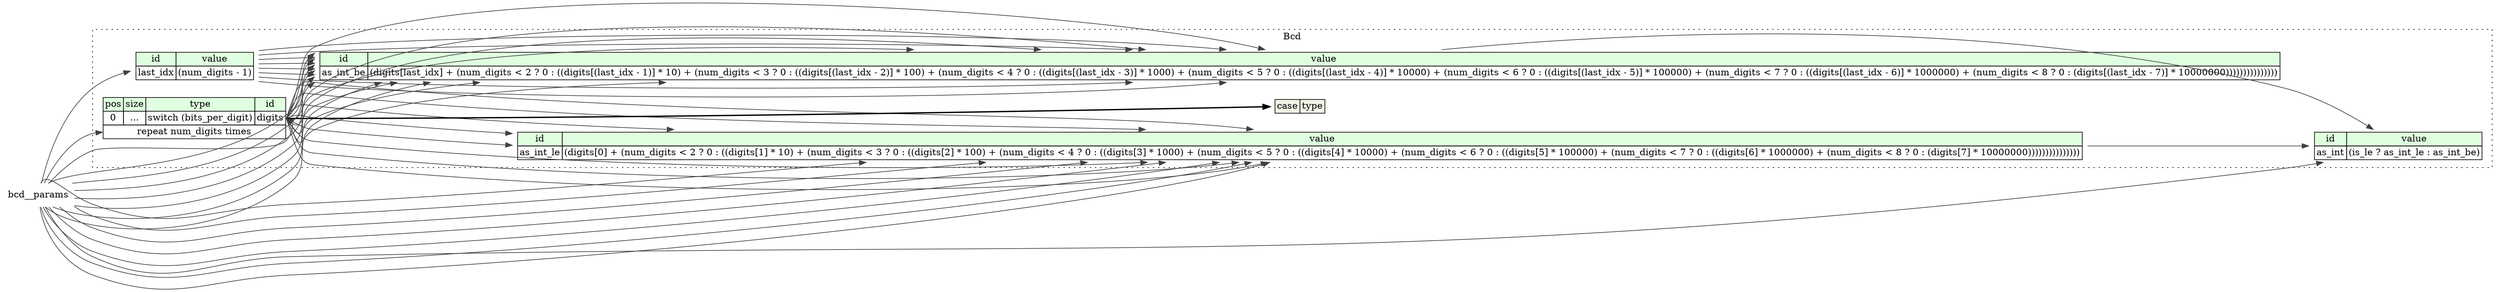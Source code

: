digraph {
	rankdir=LR;
	node [shape=plaintext];
	subgraph cluster__bcd {
		label="Bcd";
		graph[style=dotted];

		bcd__seq [label=<<TABLE BORDER="0" CELLBORDER="1" CELLSPACING="0">
			<TR><TD BGCOLOR="#E0FFE0">pos</TD><TD BGCOLOR="#E0FFE0">size</TD><TD BGCOLOR="#E0FFE0">type</TD><TD BGCOLOR="#E0FFE0">id</TD></TR>
			<TR><TD PORT="digits_pos">0</TD><TD PORT="digits_size">...</TD><TD>switch (bits_per_digit)</TD><TD PORT="digits_type">digits</TD></TR>
			<TR><TD COLSPAN="4" PORT="digits__repeat">repeat num_digits times</TD></TR>
		</TABLE>>];
		bcd__inst__as_int [label=<<TABLE BORDER="0" CELLBORDER="1" CELLSPACING="0">
			<TR><TD BGCOLOR="#E0FFE0">id</TD><TD BGCOLOR="#E0FFE0">value</TD></TR>
			<TR><TD>as_int</TD><TD>(is_le ? as_int_le : as_int_be)</TD></TR>
		</TABLE>>];
		bcd__inst__as_int_le [label=<<TABLE BORDER="0" CELLBORDER="1" CELLSPACING="0">
			<TR><TD BGCOLOR="#E0FFE0">id</TD><TD BGCOLOR="#E0FFE0">value</TD></TR>
			<TR><TD>as_int_le</TD><TD>(digits[0] + (num_digits &lt; 2 ? 0 : ((digits[1] * 10) + (num_digits &lt; 3 ? 0 : ((digits[2] * 100) + (num_digits &lt; 4 ? 0 : ((digits[3] * 1000) + (num_digits &lt; 5 ? 0 : ((digits[4] * 10000) + (num_digits &lt; 6 ? 0 : ((digits[5] * 100000) + (num_digits &lt; 7 ? 0 : ((digits[6] * 1000000) + (num_digits &lt; 8 ? 0 : (digits[7] * 10000000)))))))))))))))</TD></TR>
		</TABLE>>];
		bcd__inst__last_idx [label=<<TABLE BORDER="0" CELLBORDER="1" CELLSPACING="0">
			<TR><TD BGCOLOR="#E0FFE0">id</TD><TD BGCOLOR="#E0FFE0">value</TD></TR>
			<TR><TD>last_idx</TD><TD>(num_digits - 1)</TD></TR>
		</TABLE>>];
		bcd__inst__as_int_be [label=<<TABLE BORDER="0" CELLBORDER="1" CELLSPACING="0">
			<TR><TD BGCOLOR="#E0FFE0">id</TD><TD BGCOLOR="#E0FFE0">value</TD></TR>
			<TR><TD>as_int_be</TD><TD>(digits[last_idx] + (num_digits &lt; 2 ? 0 : ((digits[(last_idx - 1)] * 10) + (num_digits &lt; 3 ? 0 : ((digits[(last_idx - 2)] * 100) + (num_digits &lt; 4 ? 0 : ((digits[(last_idx - 3)] * 1000) + (num_digits &lt; 5 ? 0 : ((digits[(last_idx - 4)] * 10000) + (num_digits &lt; 6 ? 0 : ((digits[(last_idx - 5)] * 100000) + (num_digits &lt; 7 ? 0 : ((digits[(last_idx - 6)] * 1000000) + (num_digits &lt; 8 ? 0 : (digits[(last_idx - 7)] * 10000000)))))))))))))))</TD></TR>
		</TABLE>>];
bcd__seq_digits_switch [label=<<TABLE BORDER="0" CELLBORDER="1" CELLSPACING="0">
	<TR><TD BGCOLOR="#F0F2E4">case</TD><TD BGCOLOR="#F0F2E4">type</TD></TR>
</TABLE>>];
	}
	bcd__seq:digits_type -> bcd__seq_digits_switch [style=bold];
	bcd__params:bits_per_digit_type -> bcd__seq:digits_type [color="#404040"];
	bcd__params:num_digits_type -> bcd__seq:digits__repeat [color="#404040"];
	bcd__params:is_le_type -> bcd__inst__as_int [color="#404040"];
	bcd__inst__as_int_le:as_int_le_type -> bcd__inst__as_int [color="#404040"];
	bcd__inst__as_int_be:as_int_be_type -> bcd__inst__as_int [color="#404040"];
	bcd__seq:digits_type -> bcd__inst__as_int_le [color="#404040"];
	bcd__params:num_digits_type -> bcd__inst__as_int_le [color="#404040"];
	bcd__seq:digits_type -> bcd__inst__as_int_le [color="#404040"];
	bcd__params:num_digits_type -> bcd__inst__as_int_le [color="#404040"];
	bcd__seq:digits_type -> bcd__inst__as_int_le [color="#404040"];
	bcd__params:num_digits_type -> bcd__inst__as_int_le [color="#404040"];
	bcd__seq:digits_type -> bcd__inst__as_int_le [color="#404040"];
	bcd__params:num_digits_type -> bcd__inst__as_int_le [color="#404040"];
	bcd__seq:digits_type -> bcd__inst__as_int_le [color="#404040"];
	bcd__params:num_digits_type -> bcd__inst__as_int_le [color="#404040"];
	bcd__seq:digits_type -> bcd__inst__as_int_le [color="#404040"];
	bcd__params:num_digits_type -> bcd__inst__as_int_le [color="#404040"];
	bcd__seq:digits_type -> bcd__inst__as_int_le [color="#404040"];
	bcd__params:num_digits_type -> bcd__inst__as_int_le [color="#404040"];
	bcd__seq:digits_type -> bcd__inst__as_int_le [color="#404040"];
	bcd__params:num_digits_type -> bcd__inst__last_idx [color="#404040"];
	bcd__seq:digits_type -> bcd__inst__as_int_be [color="#404040"];
	bcd__inst__last_idx:last_idx_type -> bcd__inst__as_int_be [color="#404040"];
	bcd__params:num_digits_type -> bcd__inst__as_int_be [color="#404040"];
	bcd__seq:digits_type -> bcd__inst__as_int_be [color="#404040"];
	bcd__inst__last_idx:last_idx_type -> bcd__inst__as_int_be [color="#404040"];
	bcd__params:num_digits_type -> bcd__inst__as_int_be [color="#404040"];
	bcd__seq:digits_type -> bcd__inst__as_int_be [color="#404040"];
	bcd__inst__last_idx:last_idx_type -> bcd__inst__as_int_be [color="#404040"];
	bcd__params:num_digits_type -> bcd__inst__as_int_be [color="#404040"];
	bcd__seq:digits_type -> bcd__inst__as_int_be [color="#404040"];
	bcd__inst__last_idx:last_idx_type -> bcd__inst__as_int_be [color="#404040"];
	bcd__params:num_digits_type -> bcd__inst__as_int_be [color="#404040"];
	bcd__seq:digits_type -> bcd__inst__as_int_be [color="#404040"];
	bcd__inst__last_idx:last_idx_type -> bcd__inst__as_int_be [color="#404040"];
	bcd__params:num_digits_type -> bcd__inst__as_int_be [color="#404040"];
	bcd__seq:digits_type -> bcd__inst__as_int_be [color="#404040"];
	bcd__inst__last_idx:last_idx_type -> bcd__inst__as_int_be [color="#404040"];
	bcd__params:num_digits_type -> bcd__inst__as_int_be [color="#404040"];
	bcd__seq:digits_type -> bcd__inst__as_int_be [color="#404040"];
	bcd__inst__last_idx:last_idx_type -> bcd__inst__as_int_be [color="#404040"];
	bcd__params:num_digits_type -> bcd__inst__as_int_be [color="#404040"];
	bcd__seq:digits_type -> bcd__inst__as_int_be [color="#404040"];
	bcd__inst__last_idx:last_idx_type -> bcd__inst__as_int_be [color="#404040"];
}
